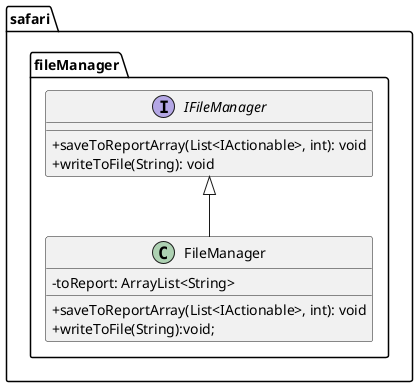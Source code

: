 @startuml
skinparam classAttributeIconSize 0

package safari.fileManager{
    interface IFileManager{
        +saveToReportArray(List<IActionable>, int): void
        +writeToFile(String): void
    }

    class FileManager{
        -toReport: ArrayList<String>
        +saveToReportArray(List<IActionable>, int): void
        +writeToFile(String):void;
    }
    IFileManager <|-- FileManager
}
@enduml